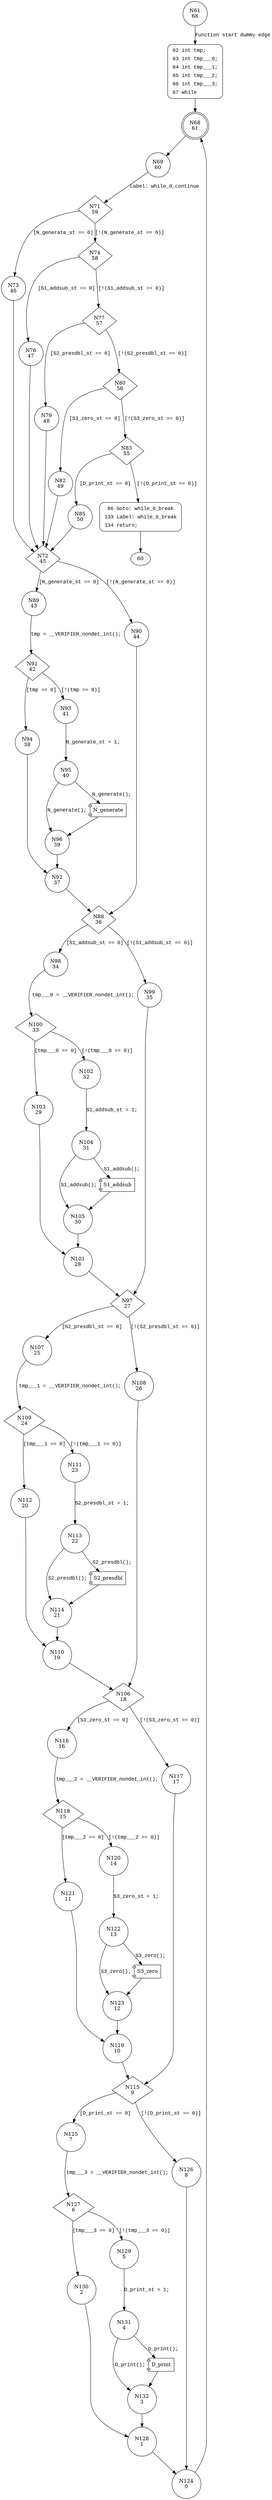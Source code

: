 digraph eval {
61 [shape="circle" label="N61\n68"]
62 [shape="circle" label="N62\n67"]
68 [shape="doublecircle" label="N68\n61"]
69 [shape="circle" label="N69\n60"]
71 [shape="diamond" label="N71\n59"]
73 [shape="circle" label="N73\n46"]
74 [shape="diamond" label="N74\n58"]
76 [shape="circle" label="N76\n47"]
77 [shape="diamond" label="N77\n57"]
79 [shape="circle" label="N79\n48"]
80 [shape="diamond" label="N80\n56"]
82 [shape="circle" label="N82\n49"]
83 [shape="diamond" label="N83\n55"]
85 [shape="circle" label="N85\n50"]
86 [shape="circle" label="N86\n54"]
72 [shape="diamond" label="N72\n45"]
89 [shape="circle" label="N89\n43"]
90 [shape="circle" label="N90\n44"]
88 [shape="diamond" label="N88\n36"]
98 [shape="circle" label="N98\n34"]
99 [shape="circle" label="N99\n35"]
97 [shape="diamond" label="N97\n27"]
107 [shape="circle" label="N107\n25"]
108 [shape="circle" label="N108\n26"]
106 [shape="diamond" label="N106\n18"]
116 [shape="circle" label="N116\n16"]
117 [shape="circle" label="N117\n17"]
115 [shape="diamond" label="N115\n9"]
125 [shape="circle" label="N125\n7"]
126 [shape="circle" label="N126\n8"]
124 [shape="circle" label="N124\n0"]
127 [shape="diamond" label="N127\n6"]
130 [shape="circle" label="N130\n2"]
129 [shape="circle" label="N129\n5"]
131 [shape="circle" label="N131\n4"]
132 [shape="circle" label="N132\n3"]
128 [shape="circle" label="N128\n1"]
118 [shape="diamond" label="N118\n15"]
121 [shape="circle" label="N121\n11"]
120 [shape="circle" label="N120\n14"]
122 [shape="circle" label="N122\n13"]
123 [shape="circle" label="N123\n12"]
119 [shape="circle" label="N119\n10"]
109 [shape="diamond" label="N109\n24"]
112 [shape="circle" label="N112\n20"]
111 [shape="circle" label="N111\n23"]
113 [shape="circle" label="N113\n22"]
114 [shape="circle" label="N114\n21"]
110 [shape="circle" label="N110\n19"]
100 [shape="diamond" label="N100\n33"]
103 [shape="circle" label="N103\n29"]
102 [shape="circle" label="N102\n32"]
104 [shape="circle" label="N104\n31"]
105 [shape="circle" label="N105\n30"]
101 [shape="circle" label="N101\n28"]
91 [shape="diamond" label="N91\n42"]
94 [shape="circle" label="N94\n38"]
93 [shape="circle" label="N93\n41"]
95 [shape="circle" label="N95\n40"]
96 [shape="circle" label="N96\n39"]
92 [shape="circle" label="N92\n37"]
62 [style="filled,bold" penwidth="1" fillcolor="white" fontname="Courier New" shape="Mrecord" label=<<table border="0" cellborder="0" cellpadding="3" bgcolor="white"><tr><td align="right">62</td><td align="left">int tmp;</td></tr><tr><td align="right">63</td><td align="left">int tmp___0;</td></tr><tr><td align="right">64</td><td align="left">int tmp___1;</td></tr><tr><td align="right">65</td><td align="left">int tmp___2;</td></tr><tr><td align="right">66</td><td align="left">int tmp___3;</td></tr><tr><td align="right">67</td><td align="left">while</td></tr></table>>]
62 -> 68[label=""]
86 [style="filled,bold" penwidth="1" fillcolor="white" fontname="Courier New" shape="Mrecord" label=<<table border="0" cellborder="0" cellpadding="3" bgcolor="white"><tr><td align="right">86</td><td align="left">Goto: while_0_break</td></tr><tr><td align="right">133</td><td align="left">Label: while_0_break</td></tr><tr><td align="right">134</td><td align="left">return;</td></tr></table>>]
86 -> 60[label=""]
61 -> 62 [label="Function start dummy edge" fontname="Courier New"]
68 -> 69 [label="" fontname="Courier New"]
71 -> 73 [label="[N_generate_st == 0]" fontname="Courier New"]
71 -> 74 [label="[!(N_generate_st == 0)]" fontname="Courier New"]
74 -> 76 [label="[S1_addsub_st == 0]" fontname="Courier New"]
74 -> 77 [label="[!(S1_addsub_st == 0)]" fontname="Courier New"]
77 -> 79 [label="[S2_presdbl_st == 0]" fontname="Courier New"]
77 -> 80 [label="[!(S2_presdbl_st == 0)]" fontname="Courier New"]
80 -> 82 [label="[S3_zero_st == 0]" fontname="Courier New"]
80 -> 83 [label="[!(S3_zero_st == 0)]" fontname="Courier New"]
83 -> 85 [label="[D_print_st == 0]" fontname="Courier New"]
83 -> 86 [label="[!(D_print_st == 0)]" fontname="Courier New"]
85 -> 72 [label="" fontname="Courier New"]
72 -> 89 [label="[N_generate_st == 0]" fontname="Courier New"]
72 -> 90 [label="[!(N_generate_st == 0)]" fontname="Courier New"]
88 -> 98 [label="[S1_addsub_st == 0]" fontname="Courier New"]
88 -> 99 [label="[!(S1_addsub_st == 0)]" fontname="Courier New"]
97 -> 107 [label="[S2_presdbl_st == 0]" fontname="Courier New"]
97 -> 108 [label="[!(S2_presdbl_st == 0)]" fontname="Courier New"]
106 -> 116 [label="[S3_zero_st == 0]" fontname="Courier New"]
106 -> 117 [label="[!(S3_zero_st == 0)]" fontname="Courier New"]
115 -> 125 [label="[D_print_st == 0]" fontname="Courier New"]
115 -> 126 [label="[!(D_print_st == 0)]" fontname="Courier New"]
124 -> 68 [label="" fontname="Courier New"]
127 -> 130 [label="[tmp___3 == 0]" fontname="Courier New"]
127 -> 129 [label="[!(tmp___3 == 0)]" fontname="Courier New"]
100001 [shape="component" label="D_print"]
131 -> 100001 [label="D_print();" fontname="Courier New"]
100001 -> 132 [label="" fontname="Courier New"]
131 -> 132 [label="D_print();" fontname="Courier New"]
132 -> 128 [label="" fontname="Courier New"]
128 -> 124 [label="" fontname="Courier New"]
116 -> 118 [label="tmp___2 = __VERIFIER_nondet_int();" fontname="Courier New"]
118 -> 121 [label="[tmp___2 == 0]" fontname="Courier New"]
118 -> 120 [label="[!(tmp___2 == 0)]" fontname="Courier New"]
100002 [shape="component" label="S3_zero"]
122 -> 100002 [label="S3_zero();" fontname="Courier New"]
100002 -> 123 [label="" fontname="Courier New"]
122 -> 123 [label="S3_zero();" fontname="Courier New"]
123 -> 119 [label="" fontname="Courier New"]
119 -> 115 [label="" fontname="Courier New"]
107 -> 109 [label="tmp___1 = __VERIFIER_nondet_int();" fontname="Courier New"]
109 -> 112 [label="[tmp___1 == 0]" fontname="Courier New"]
109 -> 111 [label="[!(tmp___1 == 0)]" fontname="Courier New"]
100003 [shape="component" label="S2_presdbl"]
113 -> 100003 [label="S2_presdbl();" fontname="Courier New"]
100003 -> 114 [label="" fontname="Courier New"]
113 -> 114 [label="S2_presdbl();" fontname="Courier New"]
114 -> 110 [label="" fontname="Courier New"]
110 -> 106 [label="" fontname="Courier New"]
98 -> 100 [label="tmp___0 = __VERIFIER_nondet_int();" fontname="Courier New"]
100 -> 103 [label="[tmp___0 == 0]" fontname="Courier New"]
100 -> 102 [label="[!(tmp___0 == 0)]" fontname="Courier New"]
100004 [shape="component" label="S1_addsub"]
104 -> 100004 [label="S1_addsub();" fontname="Courier New"]
100004 -> 105 [label="" fontname="Courier New"]
104 -> 105 [label="S1_addsub();" fontname="Courier New"]
105 -> 101 [label="" fontname="Courier New"]
101 -> 97 [label="" fontname="Courier New"]
89 -> 91 [label="tmp = __VERIFIER_nondet_int();" fontname="Courier New"]
91 -> 94 [label="[tmp == 0]" fontname="Courier New"]
91 -> 93 [label="[!(tmp == 0)]" fontname="Courier New"]
100005 [shape="component" label="N_generate"]
95 -> 100005 [label="N_generate();" fontname="Courier New"]
100005 -> 96 [label="" fontname="Courier New"]
95 -> 96 [label="N_generate();" fontname="Courier New"]
96 -> 92 [label="" fontname="Courier New"]
92 -> 88 [label="" fontname="Courier New"]
82 -> 72 [label="" fontname="Courier New"]
76 -> 72 [label="" fontname="Courier New"]
69 -> 71 [label="Label: while_0_continue" fontname="Courier New"]
90 -> 88 [label="" fontname="Courier New"]
99 -> 97 [label="" fontname="Courier New"]
108 -> 106 [label="" fontname="Courier New"]
117 -> 115 [label="" fontname="Courier New"]
126 -> 124 [label="" fontname="Courier New"]
125 -> 127 [label="tmp___3 = __VERIFIER_nondet_int();" fontname="Courier New"]
129 -> 131 [label="D_print_st = 1;" fontname="Courier New"]
130 -> 128 [label="" fontname="Courier New"]
120 -> 122 [label="S3_zero_st = 1;" fontname="Courier New"]
121 -> 119 [label="" fontname="Courier New"]
111 -> 113 [label="S2_presdbl_st = 1;" fontname="Courier New"]
112 -> 110 [label="" fontname="Courier New"]
102 -> 104 [label="S1_addsub_st = 1;" fontname="Courier New"]
103 -> 101 [label="" fontname="Courier New"]
93 -> 95 [label="N_generate_st = 1;" fontname="Courier New"]
94 -> 92 [label="" fontname="Courier New"]
79 -> 72 [label="" fontname="Courier New"]
73 -> 72 [label="" fontname="Courier New"]
}